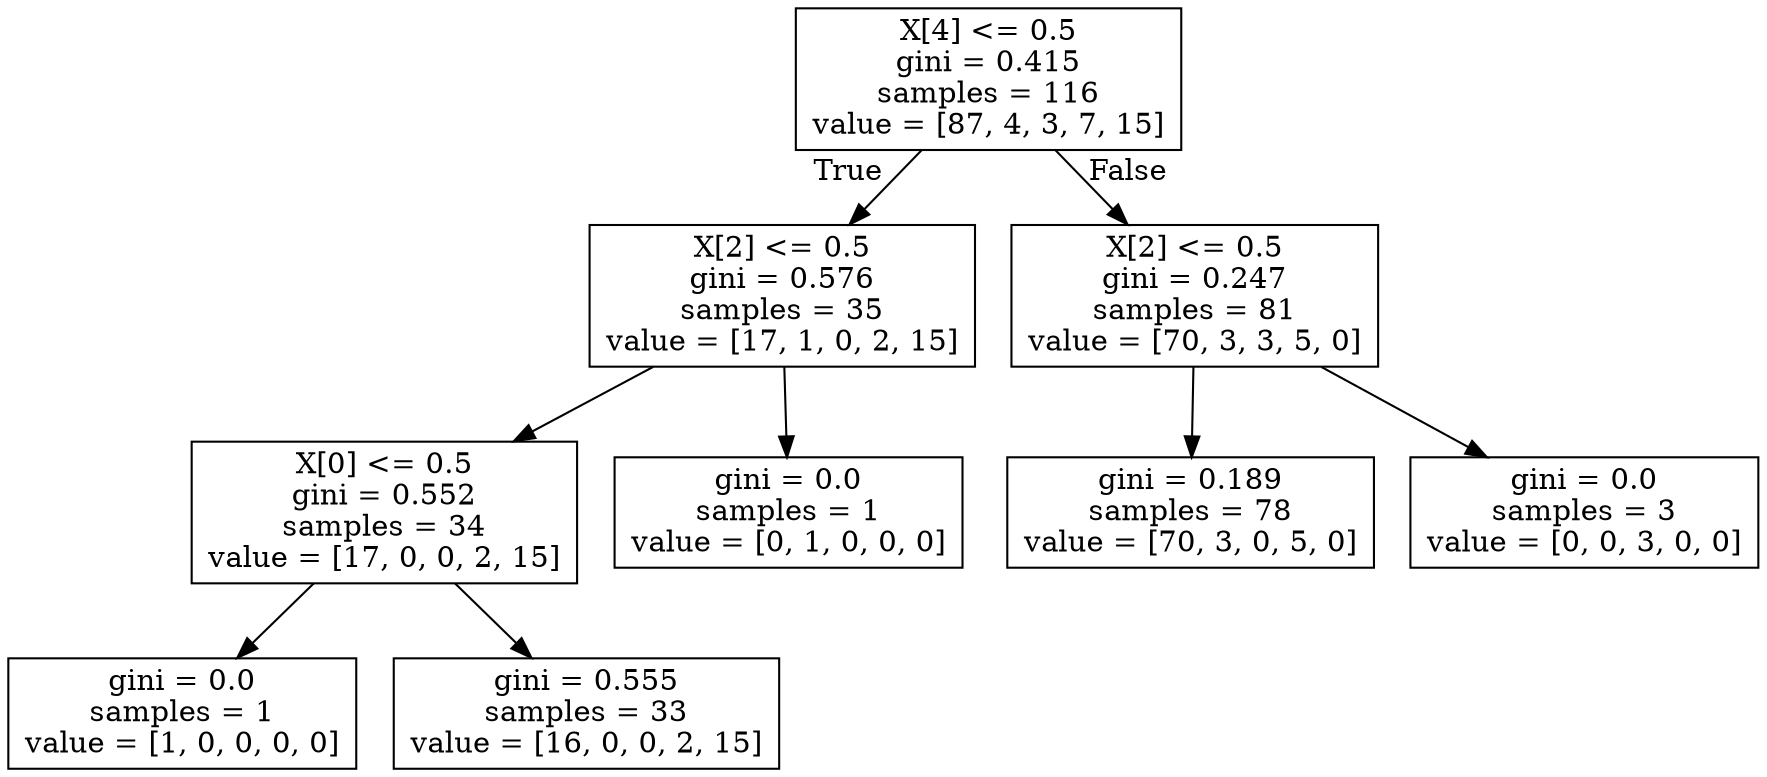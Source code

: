 digraph Tree {
node [shape=box] ;
0 [label="X[4] <= 0.5\ngini = 0.415\nsamples = 116\nvalue = [87, 4, 3, 7, 15]"] ;
1 [label="X[2] <= 0.5\ngini = 0.576\nsamples = 35\nvalue = [17, 1, 0, 2, 15]"] ;
0 -> 1 [labeldistance=2.5, labelangle=45, headlabel="True"] ;
2 [label="X[0] <= 0.5\ngini = 0.552\nsamples = 34\nvalue = [17, 0, 0, 2, 15]"] ;
1 -> 2 ;
3 [label="gini = 0.0\nsamples = 1\nvalue = [1, 0, 0, 0, 0]"] ;
2 -> 3 ;
4 [label="gini = 0.555\nsamples = 33\nvalue = [16, 0, 0, 2, 15]"] ;
2 -> 4 ;
5 [label="gini = 0.0\nsamples = 1\nvalue = [0, 1, 0, 0, 0]"] ;
1 -> 5 ;
6 [label="X[2] <= 0.5\ngini = 0.247\nsamples = 81\nvalue = [70, 3, 3, 5, 0]"] ;
0 -> 6 [labeldistance=2.5, labelangle=-45, headlabel="False"] ;
7 [label="gini = 0.189\nsamples = 78\nvalue = [70, 3, 0, 5, 0]"] ;
6 -> 7 ;
8 [label="gini = 0.0\nsamples = 3\nvalue = [0, 0, 3, 0, 0]"] ;
6 -> 8 ;
}